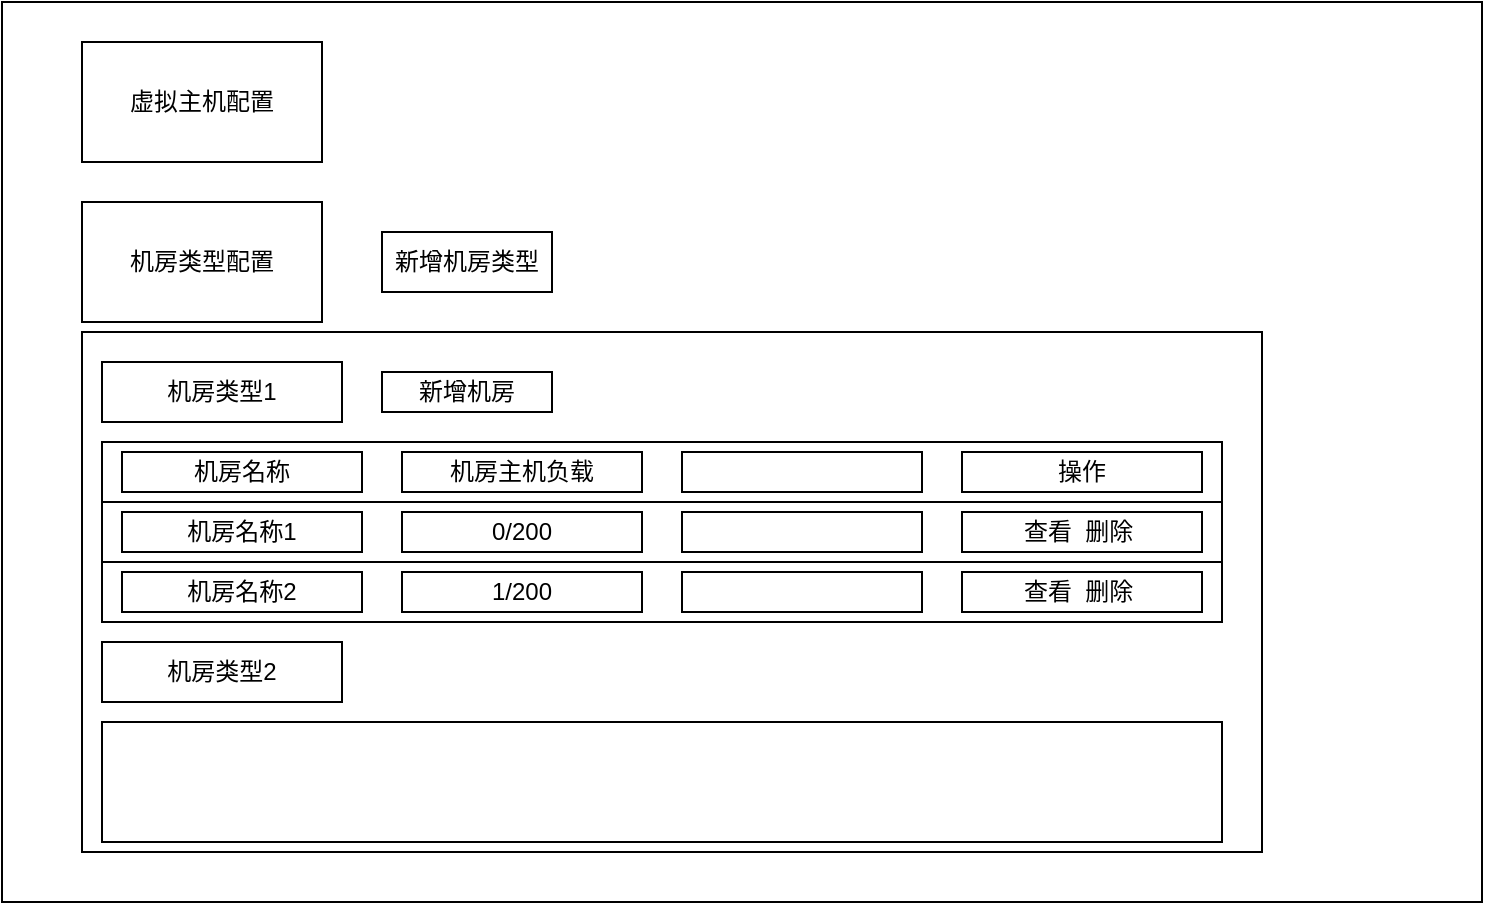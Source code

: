 <mxfile version="21.7.4" type="github">
  <diagram id="C5RBs43oDa-KdzZeNtuy" name="Page-1">
    <mxGraphModel dx="880" dy="462" grid="1" gridSize="10" guides="1" tooltips="1" connect="1" arrows="1" fold="1" page="1" pageScale="1" pageWidth="827" pageHeight="1169" math="0" shadow="0">
      <root>
        <mxCell id="WIyWlLk6GJQsqaUBKTNV-0" />
        <mxCell id="WIyWlLk6GJQsqaUBKTNV-1" parent="WIyWlLk6GJQsqaUBKTNV-0" />
        <mxCell id="9Jtv99y0_N_XOvq72c19-0" value="" style="rounded=0;whiteSpace=wrap;html=1;" vertex="1" parent="WIyWlLk6GJQsqaUBKTNV-1">
          <mxGeometry x="40" y="40" width="740" height="450" as="geometry" />
        </mxCell>
        <mxCell id="9Jtv99y0_N_XOvq72c19-2" value="虚拟主机配置" style="rounded=0;whiteSpace=wrap;html=1;" vertex="1" parent="WIyWlLk6GJQsqaUBKTNV-1">
          <mxGeometry x="80" y="60" width="120" height="60" as="geometry" />
        </mxCell>
        <mxCell id="9Jtv99y0_N_XOvq72c19-3" value="机房类型配置" style="rounded=0;whiteSpace=wrap;html=1;" vertex="1" parent="WIyWlLk6GJQsqaUBKTNV-1">
          <mxGeometry x="80" y="140" width="120" height="60" as="geometry" />
        </mxCell>
        <mxCell id="9Jtv99y0_N_XOvq72c19-4" value="" style="rounded=0;whiteSpace=wrap;html=1;" vertex="1" parent="WIyWlLk6GJQsqaUBKTNV-1">
          <mxGeometry x="80" y="205" width="590" height="260" as="geometry" />
        </mxCell>
        <mxCell id="9Jtv99y0_N_XOvq72c19-5" value="机房类型1" style="rounded=0;whiteSpace=wrap;html=1;" vertex="1" parent="WIyWlLk6GJQsqaUBKTNV-1">
          <mxGeometry x="90" y="220" width="120" height="30" as="geometry" />
        </mxCell>
        <mxCell id="9Jtv99y0_N_XOvq72c19-6" value="机房类型2" style="rounded=0;whiteSpace=wrap;html=1;" vertex="1" parent="WIyWlLk6GJQsqaUBKTNV-1">
          <mxGeometry x="90" y="360" width="120" height="30" as="geometry" />
        </mxCell>
        <mxCell id="9Jtv99y0_N_XOvq72c19-7" value="" style="rounded=0;whiteSpace=wrap;html=1;" vertex="1" parent="WIyWlLk6GJQsqaUBKTNV-1">
          <mxGeometry x="90" y="260" width="560" height="30" as="geometry" />
        </mxCell>
        <mxCell id="9Jtv99y0_N_XOvq72c19-10" value="" style="rounded=0;whiteSpace=wrap;html=1;" vertex="1" parent="WIyWlLk6GJQsqaUBKTNV-1">
          <mxGeometry x="90" y="290" width="560" height="30" as="geometry" />
        </mxCell>
        <mxCell id="9Jtv99y0_N_XOvq72c19-11" value="" style="rounded=0;whiteSpace=wrap;html=1;" vertex="1" parent="WIyWlLk6GJQsqaUBKTNV-1">
          <mxGeometry x="90" y="320" width="560" height="30" as="geometry" />
        </mxCell>
        <mxCell id="9Jtv99y0_N_XOvq72c19-12" value="机房名称" style="rounded=0;whiteSpace=wrap;html=1;" vertex="1" parent="WIyWlLk6GJQsqaUBKTNV-1">
          <mxGeometry x="100" y="265" width="120" height="20" as="geometry" />
        </mxCell>
        <mxCell id="9Jtv99y0_N_XOvq72c19-13" value="机房主机负载" style="rounded=0;whiteSpace=wrap;html=1;" vertex="1" parent="WIyWlLk6GJQsqaUBKTNV-1">
          <mxGeometry x="240" y="265" width="120" height="20" as="geometry" />
        </mxCell>
        <mxCell id="9Jtv99y0_N_XOvq72c19-14" value="" style="rounded=0;whiteSpace=wrap;html=1;" vertex="1" parent="WIyWlLk6GJQsqaUBKTNV-1">
          <mxGeometry x="380" y="265" width="120" height="20" as="geometry" />
        </mxCell>
        <mxCell id="9Jtv99y0_N_XOvq72c19-15" value="操作" style="rounded=0;whiteSpace=wrap;html=1;" vertex="1" parent="WIyWlLk6GJQsqaUBKTNV-1">
          <mxGeometry x="520" y="265" width="120" height="20" as="geometry" />
        </mxCell>
        <mxCell id="9Jtv99y0_N_XOvq72c19-16" value="机房名称1" style="rounded=0;whiteSpace=wrap;html=1;" vertex="1" parent="WIyWlLk6GJQsqaUBKTNV-1">
          <mxGeometry x="100" y="295" width="120" height="20" as="geometry" />
        </mxCell>
        <mxCell id="9Jtv99y0_N_XOvq72c19-17" value="0/200" style="rounded=0;whiteSpace=wrap;html=1;" vertex="1" parent="WIyWlLk6GJQsqaUBKTNV-1">
          <mxGeometry x="240" y="295" width="120" height="20" as="geometry" />
        </mxCell>
        <mxCell id="9Jtv99y0_N_XOvq72c19-18" value="" style="rounded=0;whiteSpace=wrap;html=1;" vertex="1" parent="WIyWlLk6GJQsqaUBKTNV-1">
          <mxGeometry x="380" y="295" width="120" height="20" as="geometry" />
        </mxCell>
        <mxCell id="9Jtv99y0_N_XOvq72c19-19" value="查看&amp;nbsp; 删除&amp;nbsp;" style="rounded=0;whiteSpace=wrap;html=1;" vertex="1" parent="WIyWlLk6GJQsqaUBKTNV-1">
          <mxGeometry x="520" y="295" width="120" height="20" as="geometry" />
        </mxCell>
        <mxCell id="9Jtv99y0_N_XOvq72c19-20" value="机房名称2" style="rounded=0;whiteSpace=wrap;html=1;" vertex="1" parent="WIyWlLk6GJQsqaUBKTNV-1">
          <mxGeometry x="100" y="325" width="120" height="20" as="geometry" />
        </mxCell>
        <mxCell id="9Jtv99y0_N_XOvq72c19-21" value="1/200" style="rounded=0;whiteSpace=wrap;html=1;" vertex="1" parent="WIyWlLk6GJQsqaUBKTNV-1">
          <mxGeometry x="240" y="325" width="120" height="20" as="geometry" />
        </mxCell>
        <mxCell id="9Jtv99y0_N_XOvq72c19-22" value="" style="rounded=0;whiteSpace=wrap;html=1;" vertex="1" parent="WIyWlLk6GJQsqaUBKTNV-1">
          <mxGeometry x="380" y="325" width="120" height="20" as="geometry" />
        </mxCell>
        <mxCell id="9Jtv99y0_N_XOvq72c19-24" value="新增机房类型" style="rounded=0;whiteSpace=wrap;html=1;" vertex="1" parent="WIyWlLk6GJQsqaUBKTNV-1">
          <mxGeometry x="230" y="155" width="85" height="30" as="geometry" />
        </mxCell>
        <mxCell id="9Jtv99y0_N_XOvq72c19-25" value="新增机房" style="rounded=0;whiteSpace=wrap;html=1;" vertex="1" parent="WIyWlLk6GJQsqaUBKTNV-1">
          <mxGeometry x="230" y="225" width="85" height="20" as="geometry" />
        </mxCell>
        <mxCell id="9Jtv99y0_N_XOvq72c19-26" value="查看&amp;nbsp; 删除&amp;nbsp;" style="rounded=0;whiteSpace=wrap;html=1;" vertex="1" parent="WIyWlLk6GJQsqaUBKTNV-1">
          <mxGeometry x="520" y="325" width="120" height="20" as="geometry" />
        </mxCell>
        <mxCell id="9Jtv99y0_N_XOvq72c19-31" value="" style="rounded=0;whiteSpace=wrap;html=1;" vertex="1" parent="WIyWlLk6GJQsqaUBKTNV-1">
          <mxGeometry x="90" y="400" width="560" height="60" as="geometry" />
        </mxCell>
      </root>
    </mxGraphModel>
  </diagram>
</mxfile>
